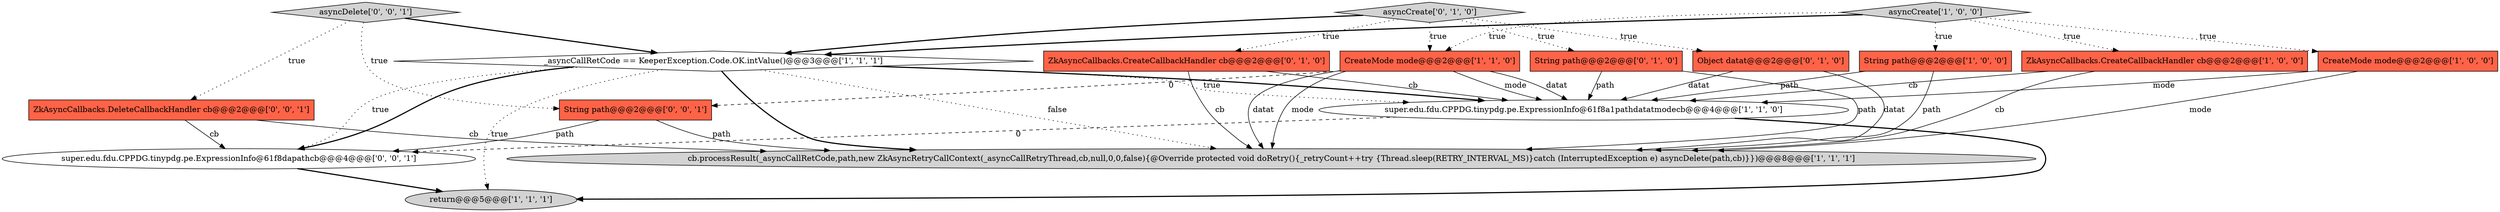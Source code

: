 digraph {
16 [style = filled, label = "super.edu.fdu.CPPDG.tinypdg.pe.ExpressionInfo@61f8dapathcb@@@4@@@['0', '0', '1']", fillcolor = white, shape = ellipse image = "AAA0AAABBB3BBB"];
10 [style = filled, label = "String path@@@2@@@['0', '1', '0']", fillcolor = tomato, shape = box image = "AAA0AAABBB2BBB"];
12 [style = filled, label = "Object datat@@@2@@@['0', '1', '0']", fillcolor = tomato, shape = box image = "AAA0AAABBB2BBB"];
4 [style = filled, label = "String path@@@2@@@['1', '0', '0']", fillcolor = tomato, shape = box image = "AAA0AAABBB1BBB"];
1 [style = filled, label = "return@@@5@@@['1', '1', '1']", fillcolor = lightgray, shape = ellipse image = "AAA0AAABBB1BBB"];
11 [style = filled, label = "asyncCreate['0', '1', '0']", fillcolor = lightgray, shape = diamond image = "AAA0AAABBB2BBB"];
13 [style = filled, label = "ZkAsyncCallbacks.DeleteCallbackHandler cb@@@2@@@['0', '0', '1']", fillcolor = tomato, shape = box image = "AAA0AAABBB3BBB"];
3 [style = filled, label = "_asyncCallRetCode == KeeperException.Code.OK.intValue()@@@3@@@['1', '1', '1']", fillcolor = white, shape = diamond image = "AAA0AAABBB1BBB"];
7 [style = filled, label = "CreateMode mode@@@2@@@['1', '1', '0']", fillcolor = tomato, shape = box image = "AAA0AAABBB1BBB"];
9 [style = filled, label = "ZkAsyncCallbacks.CreateCallbackHandler cb@@@2@@@['0', '1', '0']", fillcolor = tomato, shape = box image = "AAA0AAABBB2BBB"];
0 [style = filled, label = "ZkAsyncCallbacks.CreateCallbackHandler cb@@@2@@@['1', '0', '0']", fillcolor = tomato, shape = box image = "AAA0AAABBB1BBB"];
6 [style = filled, label = "asyncCreate['1', '0', '0']", fillcolor = lightgray, shape = diamond image = "AAA0AAABBB1BBB"];
8 [style = filled, label = "cb.processResult(_asyncCallRetCode,path,new ZkAsyncRetryCallContext(_asyncCallRetryThread,cb,null,0,0,false){@Override protected void doRetry(){_retryCount++try {Thread.sleep(RETRY_INTERVAL_MS)}catch (InterruptedException e) asyncDelete(path,cb)}})@@@8@@@['1', '1', '1']", fillcolor = lightgray, shape = ellipse image = "AAA0AAABBB1BBB"];
5 [style = filled, label = "CreateMode mode@@@2@@@['1', '0', '0']", fillcolor = tomato, shape = box image = "AAA0AAABBB1BBB"];
15 [style = filled, label = "String path@@@2@@@['0', '0', '1']", fillcolor = tomato, shape = box image = "AAA0AAABBB3BBB"];
14 [style = filled, label = "asyncDelete['0', '0', '1']", fillcolor = lightgray, shape = diamond image = "AAA0AAABBB3BBB"];
2 [style = filled, label = "super.edu.fdu.CPPDG.tinypdg.pe.ExpressionInfo@61f8a1pathdatatmodecb@@@4@@@['1', '1', '0']", fillcolor = white, shape = ellipse image = "AAA0AAABBB1BBB"];
11->7 [style = dotted, label="true"];
14->3 [style = bold, label=""];
15->8 [style = solid, label="path"];
6->3 [style = bold, label=""];
7->2 [style = solid, label="mode"];
10->8 [style = solid, label="path"];
9->8 [style = solid, label="cb"];
13->8 [style = solid, label="cb"];
10->2 [style = solid, label="path"];
0->8 [style = solid, label="cb"];
11->10 [style = dotted, label="true"];
2->1 [style = bold, label=""];
11->12 [style = dotted, label="true"];
12->2 [style = solid, label="datat"];
11->9 [style = dotted, label="true"];
7->8 [style = solid, label="datat"];
15->16 [style = solid, label="path"];
3->16 [style = bold, label=""];
0->2 [style = solid, label="cb"];
12->8 [style = solid, label="datat"];
3->8 [style = dotted, label="false"];
4->8 [style = solid, label="path"];
14->13 [style = dotted, label="true"];
5->8 [style = solid, label="mode"];
4->2 [style = solid, label="path"];
9->2 [style = solid, label="cb"];
13->16 [style = solid, label="cb"];
14->15 [style = dotted, label="true"];
6->5 [style = dotted, label="true"];
7->8 [style = solid, label="mode"];
5->2 [style = solid, label="mode"];
6->4 [style = dotted, label="true"];
3->2 [style = bold, label=""];
16->1 [style = bold, label=""];
11->3 [style = bold, label=""];
3->8 [style = bold, label=""];
2->16 [style = dashed, label="0"];
7->2 [style = solid, label="datat"];
6->7 [style = dotted, label="true"];
7->15 [style = dashed, label="0"];
6->0 [style = dotted, label="true"];
3->1 [style = dotted, label="true"];
3->16 [style = dotted, label="true"];
3->2 [style = dotted, label="true"];
}
